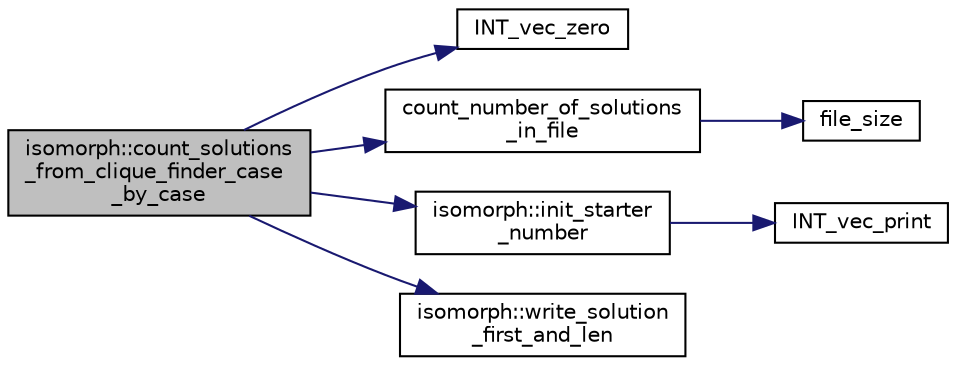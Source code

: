 digraph "isomorph::count_solutions_from_clique_finder_case_by_case"
{
  edge [fontname="Helvetica",fontsize="10",labelfontname="Helvetica",labelfontsize="10"];
  node [fontname="Helvetica",fontsize="10",shape=record];
  rankdir="LR";
  Node1367 [label="isomorph::count_solutions\l_from_clique_finder_case\l_by_case",height=0.2,width=0.4,color="black", fillcolor="grey75", style="filled", fontcolor="black"];
  Node1367 -> Node1368 [color="midnightblue",fontsize="10",style="solid",fontname="Helvetica"];
  Node1368 [label="INT_vec_zero",height=0.2,width=0.4,color="black", fillcolor="white", style="filled",URL="$df/dbf/sajeeb_8_c.html#aa8c9c7977203577026080f546fe4980f"];
  Node1367 -> Node1369 [color="midnightblue",fontsize="10",style="solid",fontname="Helvetica"];
  Node1369 [label="count_number_of_solutions\l_in_file",height=0.2,width=0.4,color="black", fillcolor="white", style="filled",URL="$d5/db4/io__and__os_8h.html#a540ec142294ad413a7dd9bdff8d5ea1a"];
  Node1369 -> Node1370 [color="midnightblue",fontsize="10",style="solid",fontname="Helvetica"];
  Node1370 [label="file_size",height=0.2,width=0.4,color="black", fillcolor="white", style="filled",URL="$d4/d74/util_8_c.html#a5c37cf5785204b6e9adf647dc14d0e50"];
  Node1367 -> Node1371 [color="midnightblue",fontsize="10",style="solid",fontname="Helvetica"];
  Node1371 [label="isomorph::init_starter\l_number",height=0.2,width=0.4,color="black", fillcolor="white", style="filled",URL="$d3/d5f/classisomorph.html#a93b1d8fa988ca12f5f231fc4420873b2"];
  Node1371 -> Node1372 [color="midnightblue",fontsize="10",style="solid",fontname="Helvetica"];
  Node1372 [label="INT_vec_print",height=0.2,width=0.4,color="black", fillcolor="white", style="filled",URL="$df/dbf/sajeeb_8_c.html#a79a5901af0b47dd0d694109543c027fe"];
  Node1367 -> Node1373 [color="midnightblue",fontsize="10",style="solid",fontname="Helvetica"];
  Node1373 [label="isomorph::write_solution\l_first_and_len",height=0.2,width=0.4,color="black", fillcolor="white", style="filled",URL="$d3/d5f/classisomorph.html#acb8172820825e122c6e785582be1440e"];
}
